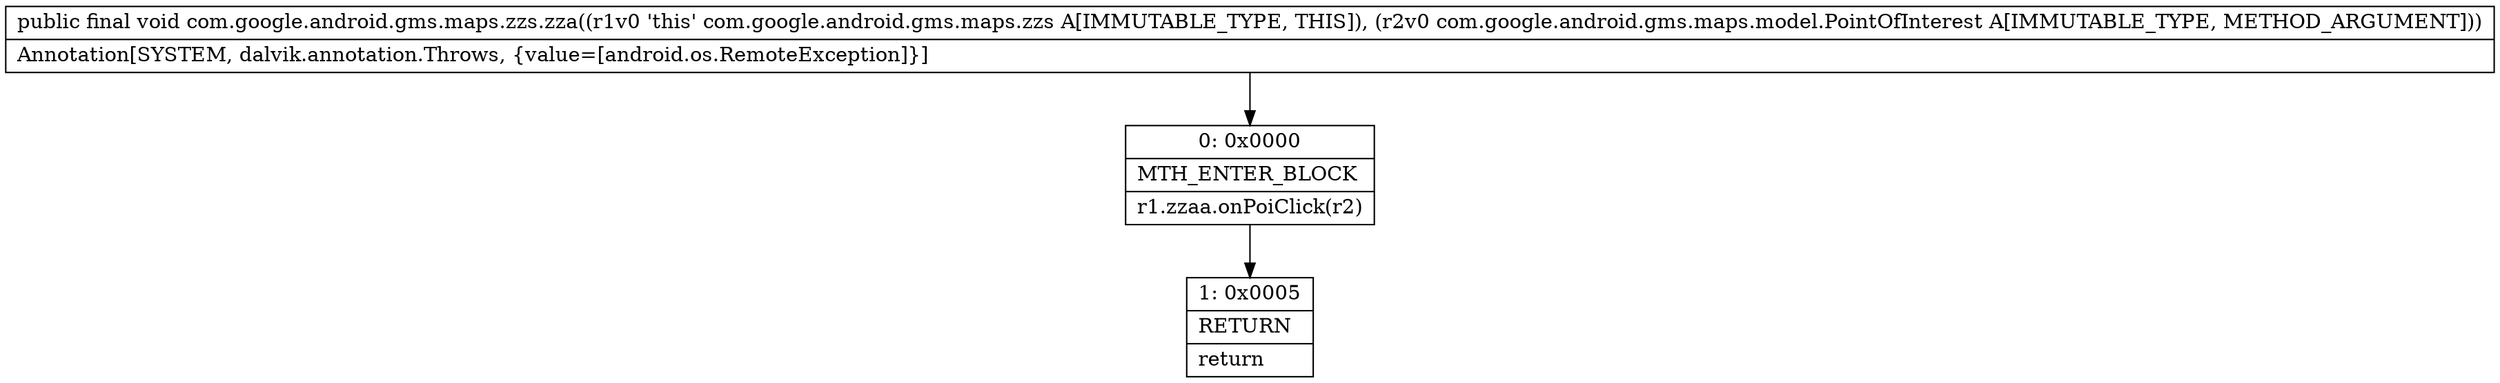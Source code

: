 digraph "CFG forcom.google.android.gms.maps.zzs.zza(Lcom\/google\/android\/gms\/maps\/model\/PointOfInterest;)V" {
Node_0 [shape=record,label="{0\:\ 0x0000|MTH_ENTER_BLOCK\l|r1.zzaa.onPoiClick(r2)\l}"];
Node_1 [shape=record,label="{1\:\ 0x0005|RETURN\l|return\l}"];
MethodNode[shape=record,label="{public final void com.google.android.gms.maps.zzs.zza((r1v0 'this' com.google.android.gms.maps.zzs A[IMMUTABLE_TYPE, THIS]), (r2v0 com.google.android.gms.maps.model.PointOfInterest A[IMMUTABLE_TYPE, METHOD_ARGUMENT]))  | Annotation[SYSTEM, dalvik.annotation.Throws, \{value=[android.os.RemoteException]\}]\l}"];
MethodNode -> Node_0;
Node_0 -> Node_1;
}

